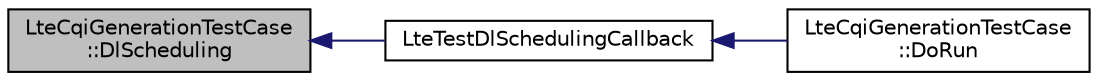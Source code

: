 digraph "LteCqiGenerationTestCase::DlScheduling"
{
  edge [fontname="Helvetica",fontsize="10",labelfontname="Helvetica",labelfontsize="10"];
  node [fontname="Helvetica",fontsize="10",shape=record];
  rankdir="LR";
  Node1 [label="LteCqiGenerationTestCase\l::DlScheduling",height=0.2,width=0.4,color="black", fillcolor="grey75", style="filled", fontcolor="black"];
  Node1 -> Node2 [dir="back",color="midnightblue",fontsize="10",style="solid"];
  Node2 [label="LteTestDlSchedulingCallback",height=0.2,width=0.4,color="black", fillcolor="white", style="filled",URL="$dd/d58/lte-test-cqi-generation_8cc.html#a522fab31a011a1cce14b7026c69096eb"];
  Node2 -> Node3 [dir="back",color="midnightblue",fontsize="10",style="solid"];
  Node3 [label="LteCqiGenerationTestCase\l::DoRun",height=0.2,width=0.4,color="black", fillcolor="white", style="filled",URL="$d6/d58/classLteCqiGenerationTestCase.html#a263a0f3670c23e42ed3feb7d353bdd09",tooltip="Implementation to actually run this TestCase. "];
}
